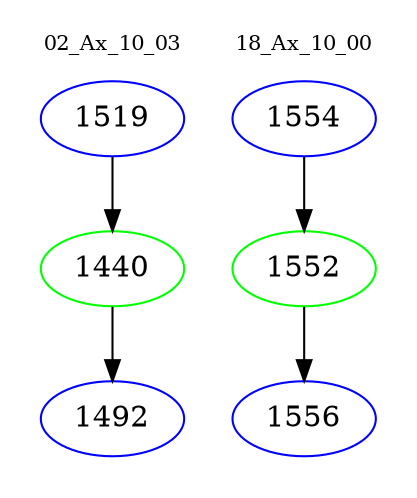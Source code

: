 digraph{
subgraph cluster_0 {
color = white
label = "02_Ax_10_03";
fontsize=10;
T0_1519 [label="1519", color="blue"]
T0_1519 -> T0_1440 [color="black"]
T0_1440 [label="1440", color="green"]
T0_1440 -> T0_1492 [color="black"]
T0_1492 [label="1492", color="blue"]
}
subgraph cluster_1 {
color = white
label = "18_Ax_10_00";
fontsize=10;
T1_1554 [label="1554", color="blue"]
T1_1554 -> T1_1552 [color="black"]
T1_1552 [label="1552", color="green"]
T1_1552 -> T1_1556 [color="black"]
T1_1556 [label="1556", color="blue"]
}
}
